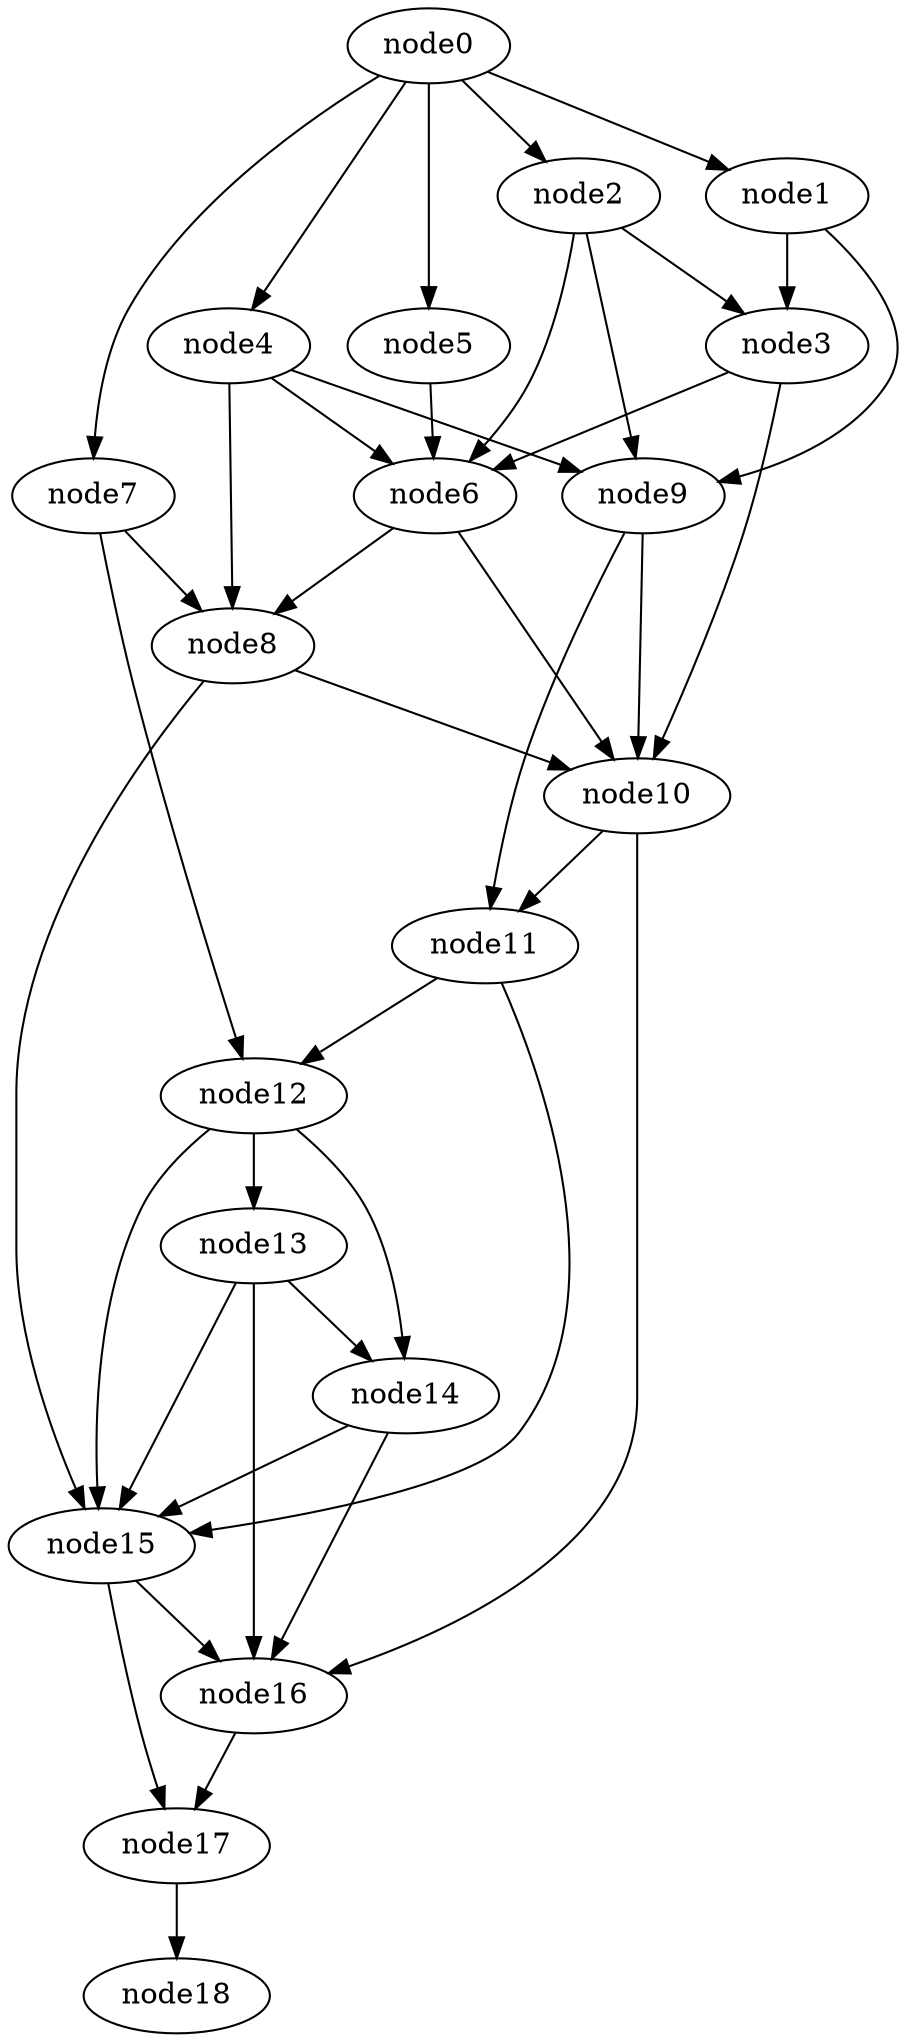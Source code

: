 digraph g{
	node18
	node17 -> node18
	node16 -> node17
	node15 -> node17
	node15 -> node16
	node14 -> node16
	node14 -> node15
	node13 -> node16
	node13 -> node15
	node13 -> node14
	node12 -> node15
	node12 -> node14
	node12 -> node13
	node11 -> node15
	node11 -> node12
	node10 -> node16
	node10 -> node11
	node9 -> node11
	node9 -> node10
	node8 -> node15
	node8 -> node10
	node7 -> node12
	node7 -> node8
	node6 -> node10
	node6 -> node8
	node5 -> node6
	node4 -> node9
	node4 -> node8
	node4 -> node6
	node3 -> node10
	node3 -> node6
	node2 -> node9
	node2 -> node6
	node2 -> node3
	node1 -> node9
	node1 -> node3
	node0 -> node7
	node0 -> node5
	node0 -> node4
	node0 -> node2
	node0 -> node1
}

